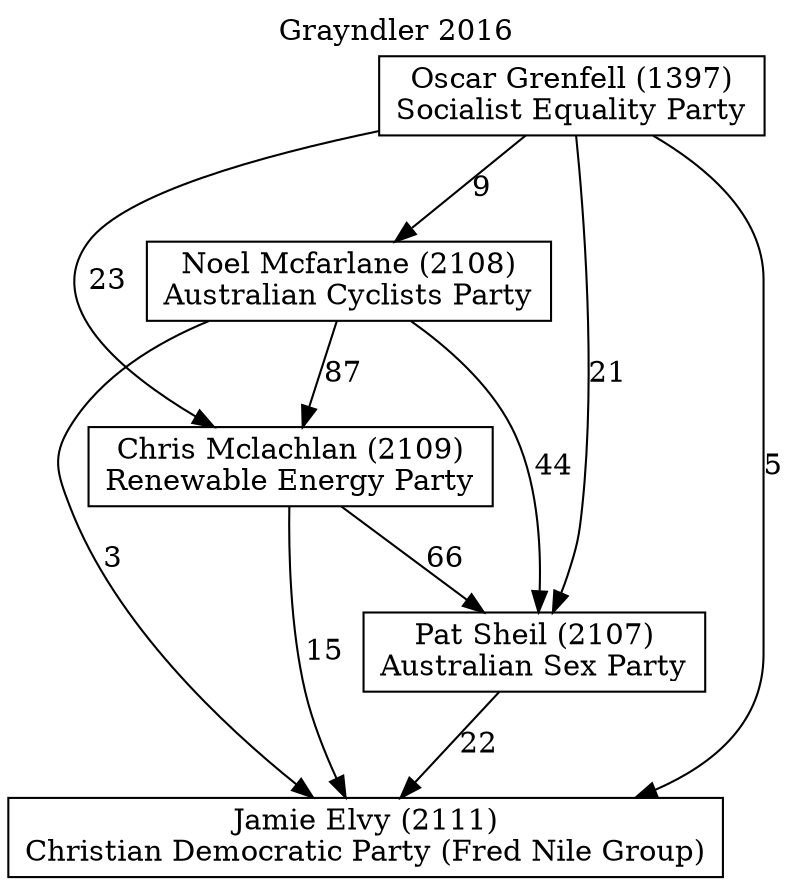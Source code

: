 // House preference flow
digraph "Jamie Elvy (2111)_Grayndler_2016" {
	graph [label="Grayndler 2016" labelloc=t mclimit=10]
	node [shape=box]
	"Pat Sheil (2107)" [label="Pat Sheil (2107)
Australian Sex Party"]
	"Jamie Elvy (2111)" [label="Jamie Elvy (2111)
Christian Democratic Party (Fred Nile Group)"]
	"Oscar Grenfell (1397)" [label="Oscar Grenfell (1397)
Socialist Equality Party"]
	"Chris Mclachlan (2109)" [label="Chris Mclachlan (2109)
Renewable Energy Party"]
	"Noel Mcfarlane (2108)" [label="Noel Mcfarlane (2108)
Australian Cyclists Party"]
	"Oscar Grenfell (1397)" -> "Pat Sheil (2107)" [label=21]
	"Oscar Grenfell (1397)" -> "Jamie Elvy (2111)" [label=5]
	"Chris Mclachlan (2109)" -> "Pat Sheil (2107)" [label=66]
	"Noel Mcfarlane (2108)" -> "Chris Mclachlan (2109)" [label=87]
	"Noel Mcfarlane (2108)" -> "Pat Sheil (2107)" [label=44]
	"Noel Mcfarlane (2108)" -> "Jamie Elvy (2111)" [label=3]
	"Chris Mclachlan (2109)" -> "Jamie Elvy (2111)" [label=15]
	"Oscar Grenfell (1397)" -> "Chris Mclachlan (2109)" [label=23]
	"Pat Sheil (2107)" -> "Jamie Elvy (2111)" [label=22]
	"Oscar Grenfell (1397)" -> "Noel Mcfarlane (2108)" [label=9]
}
